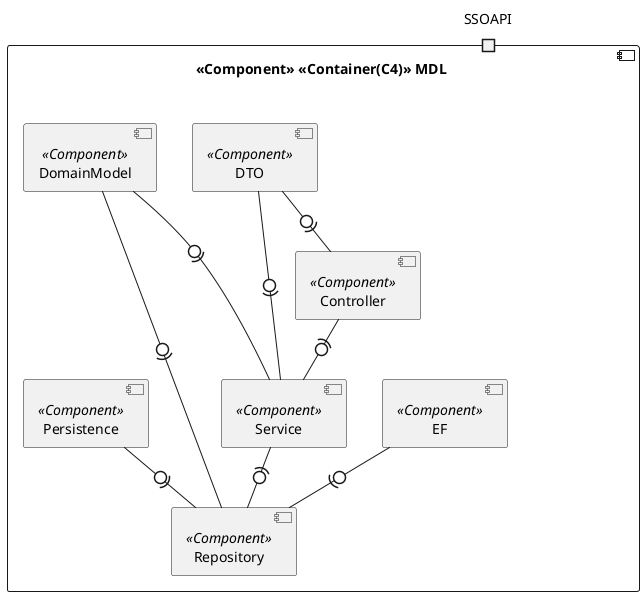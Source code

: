 @startuml Diagram

component "<<Component>> <<Container(C4)>> MDL " {
port SSOAPI

component Repository <<Component>> {
}
component Service <<Component>> {
}
component Controller <<Component>> {
}
component DTO <<Component>> {
}
component EF <<Component>> {
}
component DomainModel <<Component>> {
}

component Persistence <<Component>> {
}

DomainModel -0)- Repository
DomainModel --0)- Service
EF -0)- Repository
Controller -(0- Service
Service -(0- Repository
DTO  -0)- Service
DTO -0)- Controller
Persistence -0)- Repository
}
@enduml